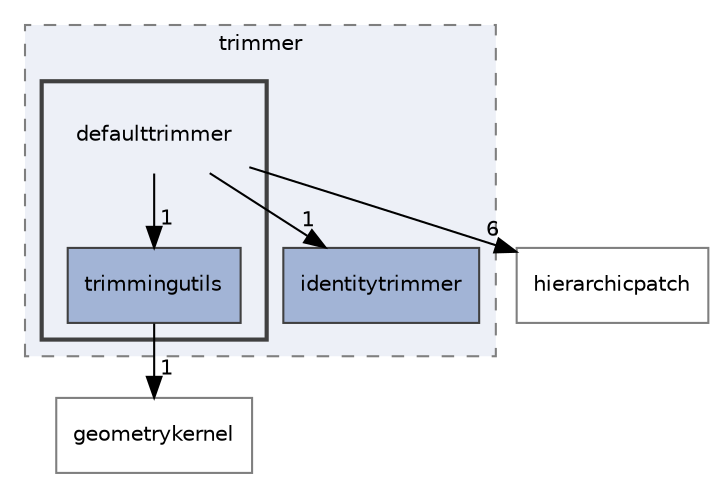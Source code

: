 digraph "defaulttrimmer"
{
 // LATEX_PDF_SIZE
  edge [fontname="Helvetica",fontsize="10",labelfontname="Helvetica",labelfontsize="10"];
  node [fontname="Helvetica",fontsize="10",shape=record];
  compound=true
  subgraph clusterdir_7d0c370ab440c4b4f78419bfc8c93eb8 {
    graph [ bgcolor="#edf0f7", pencolor="grey50", style="filled,dashed,", label="trimmer", fontname="Helvetica", fontsize="10", URL="dir_7d0c370ab440c4b4f78419bfc8c93eb8.html"]
  dir_aa3557bd66a6784b3b9e663253e8d0ba [shape=box, label="identitytrimmer", style="filled,", fillcolor="#a2b4d6", color="grey25", URL="dir_aa3557bd66a6784b3b9e663253e8d0ba.html"];
  subgraph clusterdir_265321845ed2650d675b22a94b62262d {
    graph [ bgcolor="#edf0f7", pencolor="grey25", style="filled,bold,", label="", fontname="Helvetica", fontsize="10", URL="dir_265321845ed2650d675b22a94b62262d.html"]
    dir_265321845ed2650d675b22a94b62262d [shape=plaintext, label="defaulttrimmer"];
  dir_75403dd546d989c4e56d84af3932dae7 [shape=box, label="trimmingutils", style="filled,", fillcolor="#a2b4d6", color="grey25", URL="dir_75403dd546d989c4e56d84af3932dae7.html"];
  }
  }
  dir_12fc9e68aad46ae2d80ba50ef1c96d76 [shape=box, label="hierarchicpatch", style="", fillcolor="#edf0f7", color="grey50", URL="dir_12fc9e68aad46ae2d80ba50ef1c96d76.html"];
  dir_98571e7345f7327fea7723ec1a12d870 [shape=box, label="geometrykernel", style="", fillcolor="#edf0f7", color="grey50", URL="dir_98571e7345f7327fea7723ec1a12d870.html"];
  dir_265321845ed2650d675b22a94b62262d->dir_12fc9e68aad46ae2d80ba50ef1c96d76 [headlabel="6", labeldistance=1.5 headhref="dir_000001_000007.html"];
  dir_265321845ed2650d675b22a94b62262d->dir_75403dd546d989c4e56d84af3932dae7 [headlabel="1", labeldistance=1.5 headhref="dir_000001_000020.html"];
  dir_265321845ed2650d675b22a94b62262d->dir_aa3557bd66a6784b3b9e663253e8d0ba [headlabel="1", labeldistance=1.5 headhref="dir_000001_000009.html"];
  dir_75403dd546d989c4e56d84af3932dae7->dir_98571e7345f7327fea7723ec1a12d870 [headlabel="1", labeldistance=1.5 headhref="dir_000020_000006.html"];
}
